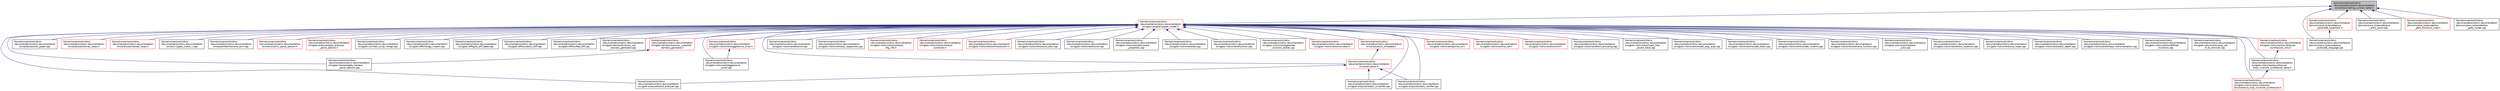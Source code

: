 digraph "/home/runner/work/cbmc-documentation/cbmc-documentation/src/util/journalling_symbol_table.h"
{
 // LATEX_PDF_SIZE
  bgcolor="transparent";
  edge [fontname="Helvetica",fontsize="10",labelfontname="Helvetica",labelfontsize="10"];
  node [fontname="Helvetica",fontsize="10",shape=record];
  Node1 [label="/home/runner/work/cbmc\l-documentation/cbmc-documentation\l/src/util/journalling_symbol_table.h",height=0.2,width=0.4,color="black", fillcolor="grey75", style="filled", fontcolor="black",tooltip="Author: Diffblue Ltd."];
  Node1 -> Node2 [dir="back",color="midnightblue",fontsize="10",style="solid",fontname="Helvetica"];
  Node2 [label="/home/runner/work/cbmc\l-documentation/cbmc-documentation\l/src/goto-programs/goto_model.h",height=0.2,width=0.4,color="red",URL="$goto__model_8h.html",tooltip=" "];
  Node2 -> Node3 [dir="back",color="midnightblue",fontsize="10",style="solid",fontname="Helvetica"];
  Node3 [label="/home/runner/work/cbmc\l-documentation/cbmc-documentation\l/src/analyses/ai.h",height=0.2,width=0.4,color="red",URL="$ai_8h.html",tooltip=" "];
  Node3 -> Node7 [dir="back",color="midnightblue",fontsize="10",style="solid",fontname="Helvetica"];
  Node7 [label="/home/runner/work/cbmc\l-documentation/cbmc-documentation\l/src/goto-analyzer/build_analyzer.cpp",height=0.2,width=0.4,color="black",URL="$build__analyzer_8cpp.html",tooltip=" "];
  Node3 -> Node39 [dir="back",color="midnightblue",fontsize="10",style="solid",fontname="Helvetica"];
  Node39 [label="/home/runner/work/cbmc\l-documentation/cbmc-documentation\l/src/goto-analyzer/static_simplifier.cpp",height=0.2,width=0.4,color="black",URL="$static__simplifier_8cpp.html",tooltip=" "];
  Node3 -> Node40 [dir="back",color="midnightblue",fontsize="10",style="solid",fontname="Helvetica"];
  Node40 [label="/home/runner/work/cbmc\l-documentation/cbmc-documentation\l/src/goto-analyzer/static_verifier.cpp",height=0.2,width=0.4,color="black",URL="$static__verifier_8cpp.html",tooltip=" "];
  Node2 -> Node42 [dir="back",color="midnightblue",fontsize="10",style="solid",fontname="Helvetica"];
  Node42 [label="/home/runner/work/cbmc\l-documentation/cbmc-documentation\l/src/analyses/is_threaded.h",height=0.2,width=0.4,color="red",URL="$is__threaded_8h.html",tooltip=" "];
  Node42 -> Node3 [dir="back",color="midnightblue",fontsize="10",style="solid",fontname="Helvetica"];
  Node2 -> Node45 [dir="back",color="midnightblue",fontsize="10",style="solid",fontname="Helvetica"];
  Node45 [label="/home/runner/work/cbmc\l-documentation/cbmc-documentation\l/src/analyses/call_graph.cpp",height=0.2,width=0.4,color="black",URL="$call__graph_8cpp.html",tooltip=" "];
  Node2 -> Node46 [dir="back",color="midnightblue",fontsize="10",style="solid",fontname="Helvetica"];
  Node46 [label="/home/runner/work/cbmc\l-documentation/cbmc-documentation\l/src/analyses/lexical_loops.h",height=0.2,width=0.4,color="red",URL="$lexical__loops_8h.html",tooltip=" "];
  Node2 -> Node111 [dir="back",color="midnightblue",fontsize="10",style="solid",fontname="Helvetica"];
  Node111 [label="/home/runner/work/cbmc\l-documentation/cbmc-documentation\l/src/analyses/natural_loops.h",height=0.2,width=0.4,color="red",URL="$natural__loops_8h.html",tooltip=" "];
  Node2 -> Node147 [dir="back",color="midnightblue",fontsize="10",style="solid",fontname="Helvetica"];
  Node147 [label="/home/runner/work/cbmc\l-documentation/cbmc-documentation\l/src/ansi-c/goto_check_c.cpp",height=0.2,width=0.4,color="black",URL="$goto__check__c_8cpp.html",tooltip=" "];
  Node2 -> Node148 [dir="back",color="midnightblue",fontsize="10",style="solid",fontname="Helvetica"];
  Node148 [label="/home/runner/work/cbmc\l-documentation/cbmc-documentation\l/src/assembler/remove_asm.cpp",height=0.2,width=0.4,color="black",URL="$remove__asm_8cpp.html",tooltip=" "];
  Node2 -> Node149 [dir="back",color="midnightblue",fontsize="10",style="solid",fontname="Helvetica"];
  Node149 [label="/home/runner/work/cbmc\l-documentation/cbmc-documentation\l/src/cbmc/cbmc_parse_options.h",height=0.2,width=0.4,color="red",URL="$cbmc__parse__options_8h.html",tooltip=" "];
  Node2 -> Node7 [dir="back",color="midnightblue",fontsize="10",style="solid",fontname="Helvetica"];
  Node2 -> Node152 [dir="back",color="midnightblue",fontsize="10",style="solid",fontname="Helvetica"];
  Node152 [label="/home/runner/work/cbmc\l-documentation/cbmc-documentation\l/src/goto-analyzer/goto_analyzer\l_parse_options.h",height=0.2,width=0.4,color="red",URL="$goto__analyzer__parse__options_8h.html",tooltip=" "];
  Node2 -> Node39 [dir="back",color="midnightblue",fontsize="10",style="solid",fontname="Helvetica"];
  Node2 -> Node40 [dir="back",color="midnightblue",fontsize="10",style="solid",fontname="Helvetica"];
  Node2 -> Node155 [dir="back",color="midnightblue",fontsize="10",style="solid",fontname="Helvetica"];
  Node155 [label="/home/runner/work/cbmc\l-documentation/cbmc-documentation\l/src/goto-cc/linker_script_merge.cpp",height=0.2,width=0.4,color="black",URL="$linker__script__merge_8cpp.html",tooltip=" "];
  Node2 -> Node16 [dir="back",color="midnightblue",fontsize="10",style="solid",fontname="Helvetica"];
  Node16 [label="/home/runner/work/cbmc\l-documentation/cbmc-documentation\l/src/goto-diff/change_impact.cpp",height=0.2,width=0.4,color="black",URL="$change__impact_8cpp.html",tooltip=" "];
  Node2 -> Node156 [dir="back",color="midnightblue",fontsize="10",style="solid",fontname="Helvetica"];
  Node156 [label="/home/runner/work/cbmc\l-documentation/cbmc-documentation\l/src/goto-diff/goto_diff_base.cpp",height=0.2,width=0.4,color="black",URL="$goto__diff__base_8cpp.html",tooltip=" "];
  Node2 -> Node157 [dir="back",color="midnightblue",fontsize="10",style="solid",fontname="Helvetica"];
  Node157 [label="/home/runner/work/cbmc\l-documentation/cbmc-documentation\l/src/goto-diff/syntactic_diff.cpp",height=0.2,width=0.4,color="black",URL="$syntactic__diff_8cpp.html",tooltip=" "];
  Node2 -> Node158 [dir="back",color="midnightblue",fontsize="10",style="solid",fontname="Helvetica"];
  Node158 [label="/home/runner/work/cbmc\l-documentation/cbmc-documentation\l/src/goto-diff/unified_diff.cpp",height=0.2,width=0.4,color="black",URL="$unified__diff_8cpp.html",tooltip=" "];
  Node2 -> Node159 [dir="back",color="midnightblue",fontsize="10",style="solid",fontname="Helvetica"];
  Node159 [label="/home/runner/work/cbmc\l-documentation/cbmc-documentation\l/src/goto-harness/function_call\l_harness_generator.cpp",height=0.2,width=0.4,color="black",URL="$function__call__harness__generator_8cpp.html",tooltip=" "];
  Node2 -> Node160 [dir="back",color="midnightblue",fontsize="10",style="solid",fontname="Helvetica"];
  Node160 [label="/home/runner/work/cbmc\l-documentation/cbmc-documentation\l/src/goto-harness/goto_harness\l_parse_options.cpp",height=0.2,width=0.4,color="black",URL="$goto__harness__parse__options_8cpp.html",tooltip=" "];
  Node2 -> Node161 [dir="back",color="midnightblue",fontsize="10",style="solid",fontname="Helvetica"];
  Node161 [label="/home/runner/work/cbmc\l-documentation/cbmc-documentation\l/src/goto-harness/memory_snapshot\l_harness_generator.h",height=0.2,width=0.4,color="red",URL="$memory__snapshot__harness__generator_8h.html",tooltip=" "];
  Node161 -> Node160 [dir="back",color="midnightblue",fontsize="10",style="solid",fontname="Helvetica"];
  Node2 -> Node163 [dir="back",color="midnightblue",fontsize="10",style="solid",fontname="Helvetica"];
  Node163 [label="/home/runner/work/cbmc\l-documentation/cbmc-documentation\l/src/goto-instrument/aggressive_slicer.h",height=0.2,width=0.4,color="red",URL="$aggressive__slicer_8h.html",tooltip=" "];
  Node163 -> Node164 [dir="back",color="midnightblue",fontsize="10",style="solid",fontname="Helvetica"];
  Node164 [label="/home/runner/work/cbmc\l-documentation/cbmc-documentation\l/src/goto-instrument/aggressive\l_slicer.cpp",height=0.2,width=0.4,color="black",URL="$aggressive__slicer_8cpp.html",tooltip=" "];
  Node2 -> Node164 [dir="back",color="midnightblue",fontsize="10",style="solid",fontname="Helvetica"];
  Node2 -> Node165 [dir="back",color="midnightblue",fontsize="10",style="solid",fontname="Helvetica"];
  Node165 [label="/home/runner/work/cbmc\l-documentation/cbmc-documentation\l/src/goto-instrument/branch.cpp",height=0.2,width=0.4,color="black",URL="$branch_8cpp.html",tooltip=" "];
  Node2 -> Node166 [dir="back",color="midnightblue",fontsize="10",style="solid",fontname="Helvetica"];
  Node166 [label="/home/runner/work/cbmc\l-documentation/cbmc-documentation\l/src/goto-instrument/call_sequences.cpp",height=0.2,width=0.4,color="black",URL="$call__sequences_8cpp.html",tooltip=" "];
  Node2 -> Node129 [dir="back",color="midnightblue",fontsize="10",style="solid",fontname="Helvetica"];
  Node129 [label="/home/runner/work/cbmc\l-documentation/cbmc-documentation\l/src/goto-instrument/contracts\l/cfg_info.h",height=0.2,width=0.4,color="red",URL="$cfg__info_8h.html",tooltip=" "];
  Node2 -> Node132 [dir="back",color="midnightblue",fontsize="10",style="solid",fontname="Helvetica"];
  Node132 [label="/home/runner/work/cbmc\l-documentation/cbmc-documentation\l/src/goto-instrument/contracts\l/contracts.h",height=0.2,width=0.4,color="red",URL="$contracts_8h.html",tooltip=" "];
  Node2 -> Node167 [dir="back",color="midnightblue",fontsize="10",style="solid",fontname="Helvetica"];
  Node167 [label="/home/runner/work/cbmc\l-documentation/cbmc-documentation\l/src/goto-instrument/contracts/utils.h",height=0.2,width=0.4,color="red",URL="$utils_8h.html",tooltip=" "];
  Node2 -> Node172 [dir="back",color="midnightblue",fontsize="10",style="solid",fontname="Helvetica"];
  Node172 [label="/home/runner/work/cbmc\l-documentation/cbmc-documentation\l/src/goto-instrument/count_eloc.cpp",height=0.2,width=0.4,color="black",URL="$count__eloc_8cpp.html",tooltip=" "];
  Node2 -> Node173 [dir="back",color="midnightblue",fontsize="10",style="solid",fontname="Helvetica"];
  Node173 [label="/home/runner/work/cbmc\l-documentation/cbmc-documentation\l/src/goto-instrument/cover.cpp",height=0.2,width=0.4,color="black",URL="$cover_8cpp.html",tooltip=" "];
  Node2 -> Node174 [dir="back",color="midnightblue",fontsize="10",style="solid",fontname="Helvetica"];
  Node174 [label="/home/runner/work/cbmc\l-documentation/cbmc-documentation\l/src/goto-instrument/document\l_properties.cpp",height=0.2,width=0.4,color="black",URL="$document__properties_8cpp.html",tooltip=" "];
  Node2 -> Node175 [dir="back",color="midnightblue",fontsize="10",style="solid",fontname="Helvetica"];
  Node175 [label="/home/runner/work/cbmc\l-documentation/cbmc-documentation\l/src/goto-instrument/dot.cpp",height=0.2,width=0.4,color="black",URL="$dot_8cpp.html",tooltip=" "];
  Node2 -> Node176 [dir="back",color="midnightblue",fontsize="10",style="solid",fontname="Helvetica"];
  Node176 [label="/home/runner/work/cbmc\l-documentation/cbmc-documentation\l/src/goto-instrument/function.cpp",height=0.2,width=0.4,color="black",URL="$function_8cpp.html",tooltip=" "];
  Node2 -> Node177 [dir="back",color="midnightblue",fontsize="10",style="solid",fontname="Helvetica"];
  Node177 [label="/home/runner/work/cbmc\l-documentation/cbmc-documentation\l/src/goto-instrument/generate\l_function_bodies.cpp",height=0.2,width=0.4,color="black",URL="$generate__function__bodies_8cpp.html",tooltip=" "];
  Node2 -> Node178 [dir="back",color="midnightblue",fontsize="10",style="solid",fontname="Helvetica"];
  Node178 [label="/home/runner/work/cbmc\l-documentation/cbmc-documentation\l/src/goto-instrument/unwindset.h",height=0.2,width=0.4,color="red",URL="$unwindset_8h.html",tooltip=" "];
  Node2 -> Node141 [dir="back",color="midnightblue",fontsize="10",style="solid",fontname="Helvetica"];
  Node141 [label="/home/runner/work/cbmc\l-documentation/cbmc-documentation\l/src/goto-instrument/synthesizer\l/enumerative_loop_invariant_synthesizer.h",height=0.2,width=0.4,color="red",URL="$enumerative__loop__invariant__synthesizer_8h.html",tooltip=" "];
  Node2 -> Node140 [dir="back",color="midnightblue",fontsize="10",style="solid",fontname="Helvetica"];
  Node140 [label="/home/runner/work/cbmc\l-documentation/cbmc-documentation\l/src/goto-instrument/synthesizer\l/loop_invariant_synthesizer_base.h",height=0.2,width=0.4,color="black",URL="$loop__invariant__synthesizer__base_8h.html",tooltip=" "];
  Node140 -> Node141 [dir="back",color="midnightblue",fontsize="10",style="solid",fontname="Helvetica"];
  Node2 -> Node139 [dir="back",color="midnightblue",fontsize="10",style="solid",fontname="Helvetica"];
  Node139 [label="/home/runner/work/cbmc\l-documentation/cbmc-documentation\l/src/goto-instrument/synthesizer\l/synthesizer_utils.h",height=0.2,width=0.4,color="red",URL="$synthesizer__utils_8h.html",tooltip=" "];
  Node139 -> Node140 [dir="back",color="midnightblue",fontsize="10",style="solid",fontname="Helvetica"];
  Node2 -> Node189 [dir="back",color="midnightblue",fontsize="10",style="solid",fontname="Helvetica"];
  Node189 [label="/home/runner/work/cbmc\l-documentation/cbmc-documentation\l/src/goto-instrument/points_to.h",height=0.2,width=0.4,color="red",URL="$points__to_8h.html",tooltip=" "];
  Node2 -> Node191 [dir="back",color="midnightblue",fontsize="10",style="solid",fontname="Helvetica"];
  Node191 [label="/home/runner/work/cbmc\l-documentation/cbmc-documentation\l/src/goto-instrument/rw_set.h",height=0.2,width=0.4,color="red",URL="$rw__set_8h.html",tooltip=" "];
  Node2 -> Node199 [dir="back",color="midnightblue",fontsize="10",style="solid",fontname="Helvetica"];
  Node199 [label="/home/runner/work/cbmc\l-documentation/cbmc-documentation\l/src/goto-instrument/unwind.h",height=0.2,width=0.4,color="red",URL="$unwind_8h.html",tooltip=" "];
  Node2 -> Node200 [dir="back",color="midnightblue",fontsize="10",style="solid",fontname="Helvetica"];
  Node200 [label="/home/runner/work/cbmc\l-documentation/cbmc-documentation\l/src/goto-instrument/horn_encoding.cpp",height=0.2,width=0.4,color="black",URL="$horn__encoding_8cpp.html",tooltip=" "];
  Node2 -> Node201 [dir="back",color="midnightblue",fontsize="10",style="solid",fontname="Helvetica"];
  Node201 [label="/home/runner/work/cbmc\l-documentation/cbmc-documentation\l/src/goto-instrument/insert_final\l_assert_false.cpp",height=0.2,width=0.4,color="black",URL="$insert__final__assert__false_8cpp.html",tooltip=" "];
  Node2 -> Node202 [dir="back",color="midnightblue",fontsize="10",style="solid",fontname="Helvetica"];
  Node202 [label="/home/runner/work/cbmc\l-documentation/cbmc-documentation\l/src/goto-instrument/model_argc_argv.cpp",height=0.2,width=0.4,color="black",URL="$model__argc__argv_8cpp.html",tooltip=" "];
  Node2 -> Node203 [dir="back",color="midnightblue",fontsize="10",style="solid",fontname="Helvetica"];
  Node203 [label="/home/runner/work/cbmc\l-documentation/cbmc-documentation\l/src/goto-instrument/nondet_static.cpp",height=0.2,width=0.4,color="black",URL="$nondet__static_8cpp.html",tooltip=" "];
  Node2 -> Node204 [dir="back",color="midnightblue",fontsize="10",style="solid",fontname="Helvetica"];
  Node204 [label="/home/runner/work/cbmc\l-documentation/cbmc-documentation\l/src/goto-instrument/nondet_volatile.cpp",height=0.2,width=0.4,color="black",URL="$nondet__volatile_8cpp.html",tooltip=" "];
  Node2 -> Node205 [dir="back",color="midnightblue",fontsize="10",style="solid",fontname="Helvetica"];
  Node205 [label="/home/runner/work/cbmc\l-documentation/cbmc-documentation\l/src/goto-instrument/remove_function.cpp",height=0.2,width=0.4,color="black",URL="$remove__function_8cpp.html",tooltip=" "];
  Node2 -> Node206 [dir="back",color="midnightblue",fontsize="10",style="solid",fontname="Helvetica"];
  Node206 [label="/home/runner/work/cbmc\l-documentation/cbmc-documentation\l/src/goto-instrument/replace\l_calls.cpp",height=0.2,width=0.4,color="black",URL="$replace__calls_8cpp.html",tooltip=" "];
  Node2 -> Node207 [dir="back",color="midnightblue",fontsize="10",style="solid",fontname="Helvetica"];
  Node207 [label="/home/runner/work/cbmc\l-documentation/cbmc-documentation\l/src/goto-instrument/show_locations.cpp",height=0.2,width=0.4,color="black",URL="$show__locations_8cpp.html",tooltip=" "];
  Node2 -> Node208 [dir="back",color="midnightblue",fontsize="10",style="solid",fontname="Helvetica"];
  Node208 [label="/home/runner/work/cbmc\l-documentation/cbmc-documentation\l/src/goto-instrument/skip_loops.cpp",height=0.2,width=0.4,color="black",URL="$skip__loops_8cpp.html",tooltip=" "];
  Node2 -> Node209 [dir="back",color="midnightblue",fontsize="10",style="solid",fontname="Helvetica"];
  Node209 [label="/home/runner/work/cbmc\l-documentation/cbmc-documentation\l/src/goto-instrument/stack_depth.cpp",height=0.2,width=0.4,color="black",URL="$stack__depth_8cpp.html",tooltip=" "];
  Node2 -> Node210 [dir="back",color="midnightblue",fontsize="10",style="solid",fontname="Helvetica"];
  Node210 [label="/home/runner/work/cbmc\l-documentation/cbmc-documentation\l/src/goto-instrument/thread_instrumentation.cpp",height=0.2,width=0.4,color="black",URL="$thread__instrumentation_8cpp.html",tooltip=" "];
  Node2 -> Node211 [dir="back",color="midnightblue",fontsize="10",style="solid",fontname="Helvetica"];
  Node211 [label="/home/runner/work/cbmc\l-documentation/cbmc-documentation\l/src/goto-instrument/undefined\l_functions.cpp",height=0.2,width=0.4,color="black",URL="$undefined__functions_8cpp.html",tooltip=" "];
  Node2 -> Node212 [dir="back",color="midnightblue",fontsize="10",style="solid",fontname="Helvetica"];
  Node212 [label="/home/runner/work/cbmc\l-documentation/cbmc-documentation\l/src/goto-instrument/value_set\l_fi_fp_removal.cpp",height=0.2,width=0.4,color="black",URL="$value__set__fi__fp__removal_8cpp.html",tooltip=" "];
  Node1 -> Node273 [dir="back",color="midnightblue",fontsize="10",style="solid",fontname="Helvetica"];
  Node273 [label="/home/runner/work/cbmc\l-documentation/cbmc-documentation\l/jbmc/src/java_bytecode/java\l_bytecode_language.cpp",height=0.2,width=0.4,color="black",URL="$java__bytecode__language_8cpp.html",tooltip=" "];
  Node1 -> Node274 [dir="back",color="midnightblue",fontsize="10",style="solid",fontname="Helvetica"];
  Node274 [label="/home/runner/work/cbmc\l-documentation/cbmc-documentation\l/jbmc/src/java_bytecode/java\l_bytecode_typecheck.h",height=0.2,width=0.4,color="red",URL="$java__bytecode__typecheck_8h.html",tooltip=" "];
  Node274 -> Node273 [dir="back",color="midnightblue",fontsize="10",style="solid",fontname="Helvetica"];
  Node1 -> Node279 [dir="back",color="midnightblue",fontsize="10",style="solid",fontname="Helvetica"];
  Node279 [label="/home/runner/work/cbmc\l-documentation/cbmc-documentation\l/jbmc/src/java_bytecode/java\l_entry_point.cpp",height=0.2,width=0.4,color="black",URL="$java__entry__point_8cpp.html",tooltip=" "];
  Node1 -> Node280 [dir="back",color="midnightblue",fontsize="10",style="solid",fontname="Helvetica"];
  Node280 [label="/home/runner/work/cbmc\l-documentation/cbmc-documentation\l/jbmc/src/java_bytecode/lazy\l_goto_functions_map.h",height=0.2,width=0.4,color="red",URL="$lazy__goto__functions__map_8h.html",tooltip="Author: Diffblue Ltd."];
  Node1 -> Node225 [dir="back",color="midnightblue",fontsize="10",style="solid",fontname="Helvetica"];
  Node225 [label="/home/runner/work/cbmc\l-documentation/cbmc-documentation\l/jbmc/src/java_bytecode/lazy\l_goto_model.cpp",height=0.2,width=0.4,color="black",URL="$lazy__goto__model_8cpp.html",tooltip="Author: Diffblue Ltd."];
}
